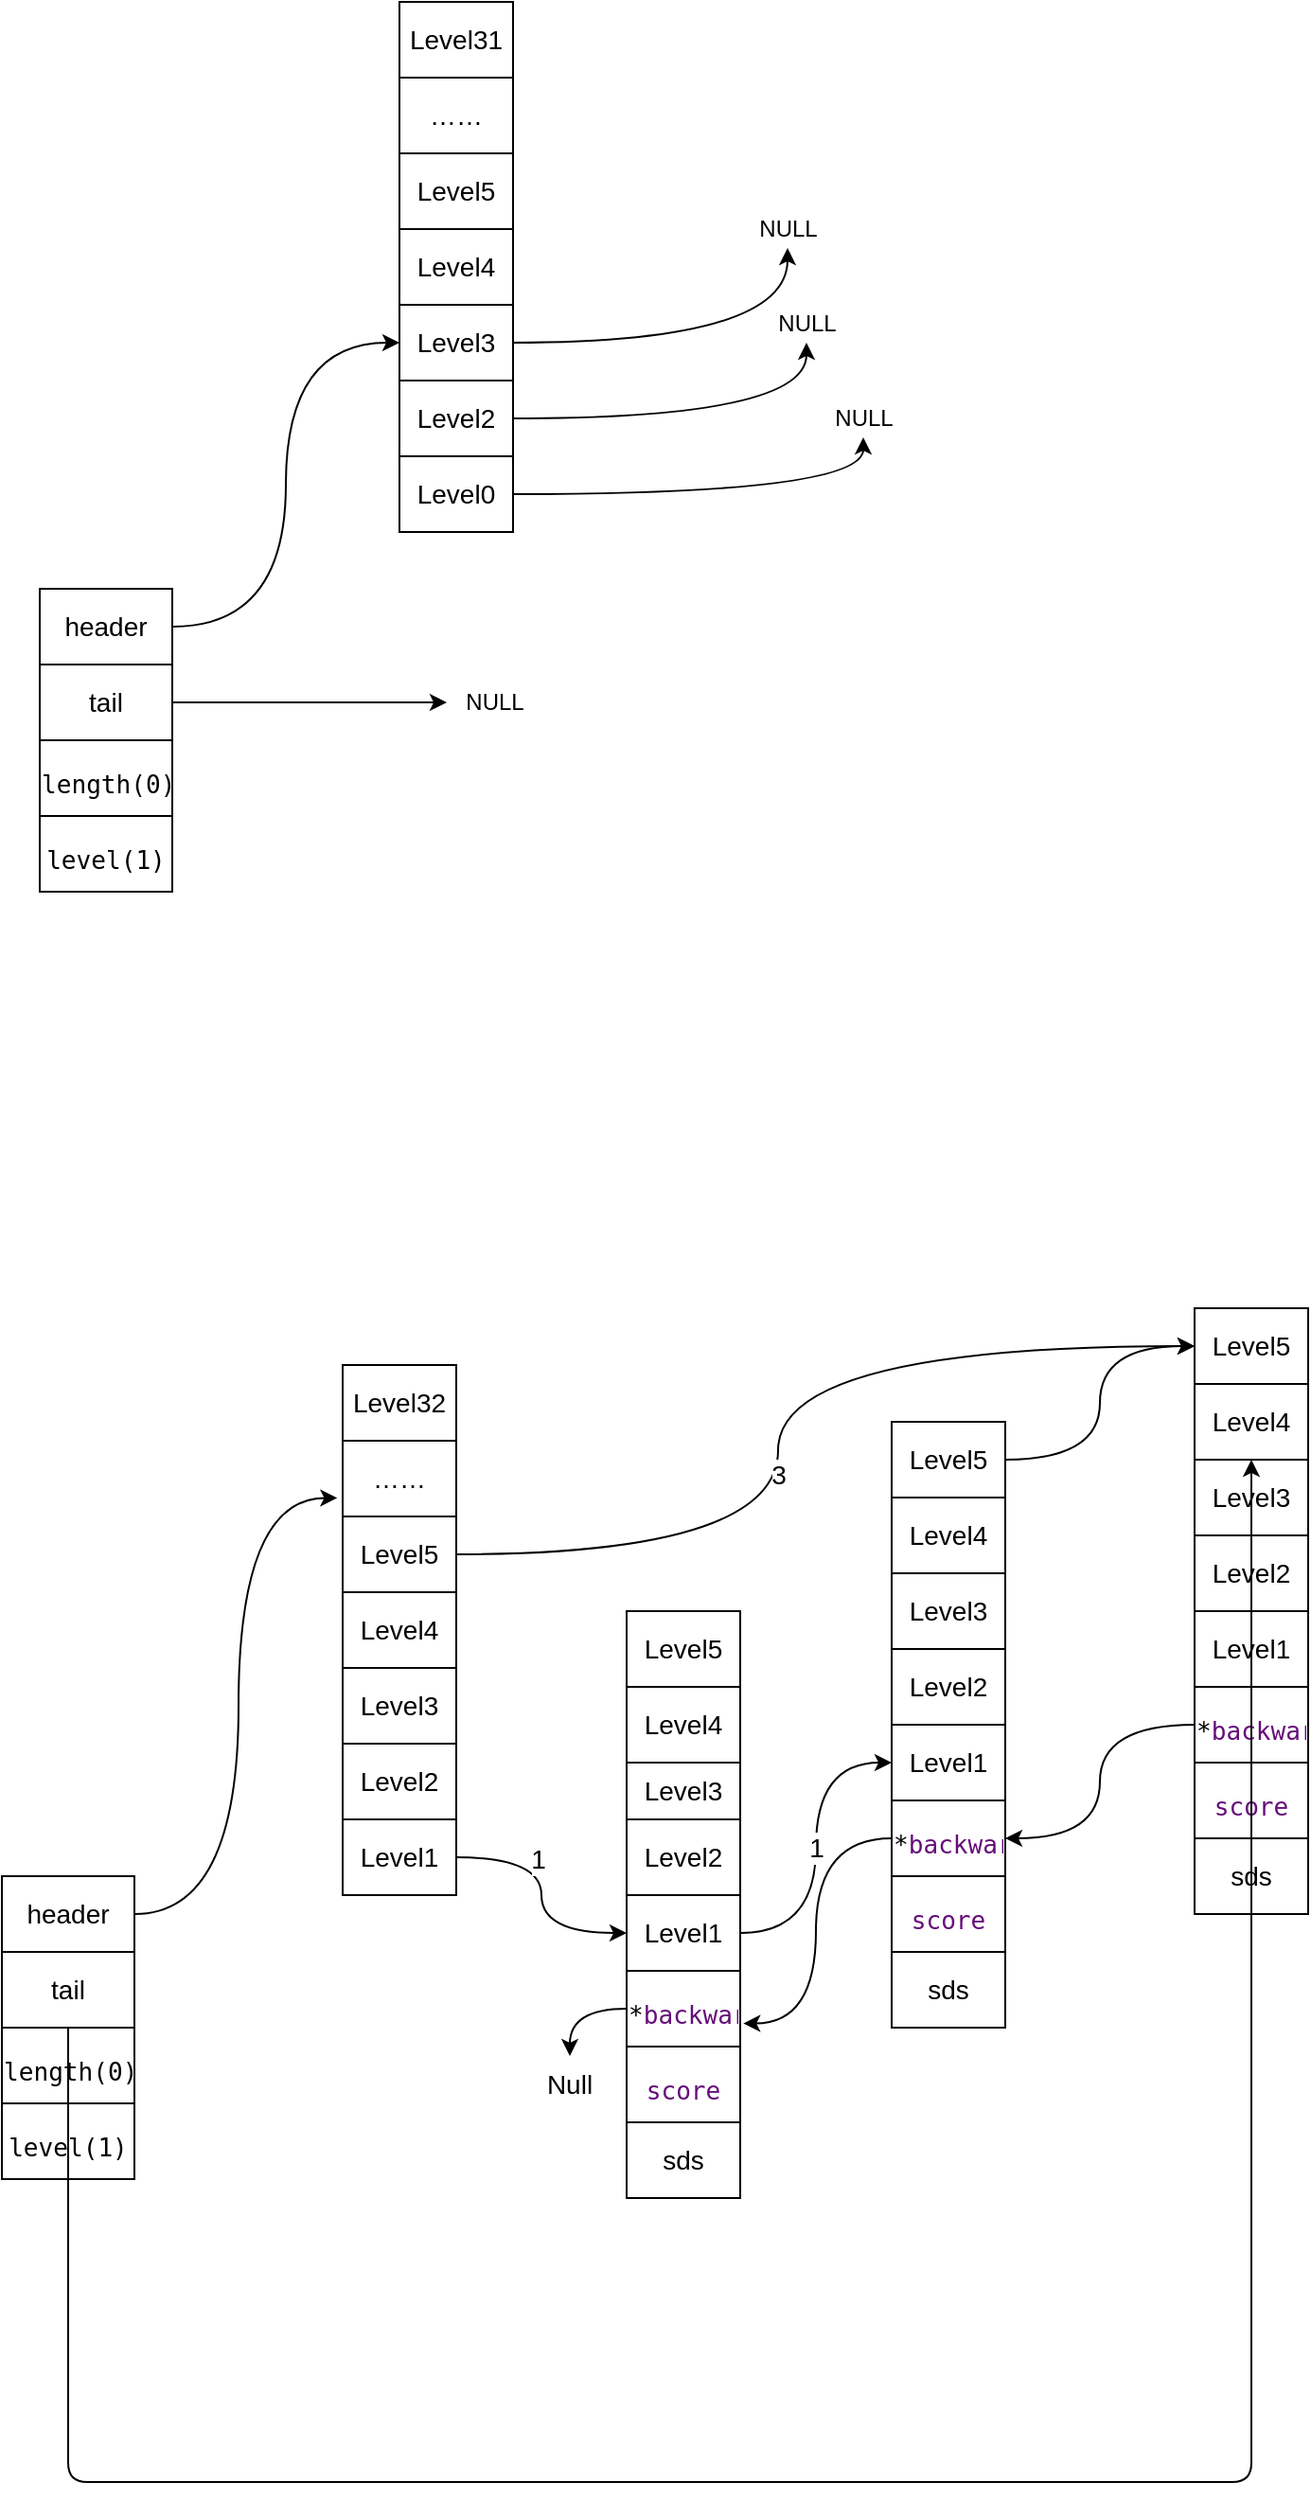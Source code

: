 <mxfile version="19.0.2" type="github">
  <diagram id="4bk-3TSJw1YxWKOTM-wk" name="第 1 页">
    <mxGraphModel dx="1038" dy="20579" grid="1" gridSize="10" guides="1" tooltips="1" connect="1" arrows="1" fold="1" page="1" pageScale="1" pageWidth="20000" pageHeight="20000" math="0" shadow="0">
      <root>
        <mxCell id="0" />
        <mxCell id="1" parent="0" />
        <mxCell id="xa0LcUNzNGY0evP8suMF-112" value="" style="shape=table;startSize=0;container=1;collapsible=0;childLayout=tableLayout;fontSize=14;fontColor=#000000;" parent="1" vertex="1">
          <mxGeometry x="60" y="150" width="70" height="160" as="geometry" />
        </mxCell>
        <mxCell id="xa0LcUNzNGY0evP8suMF-113" value="" style="shape=tableRow;horizontal=0;startSize=0;swimlaneHead=0;swimlaneBody=0;top=0;left=0;bottom=0;right=0;collapsible=0;dropTarget=0;fillColor=none;points=[[0,0.5],[1,0.5]];portConstraint=eastwest;dashed=1;fontSize=14;fontColor=#000000;" parent="xa0LcUNzNGY0evP8suMF-112" vertex="1">
          <mxGeometry width="70" height="40" as="geometry" />
        </mxCell>
        <mxCell id="xa0LcUNzNGY0evP8suMF-114" value="header" style="shape=partialRectangle;html=1;whiteSpace=wrap;connectable=0;overflow=hidden;fillColor=none;top=0;left=0;bottom=0;right=0;pointerEvents=1;dashed=1;fontSize=14;fontColor=#000000;" parent="xa0LcUNzNGY0evP8suMF-113" vertex="1">
          <mxGeometry width="70" height="40" as="geometry">
            <mxRectangle width="70" height="40" as="alternateBounds" />
          </mxGeometry>
        </mxCell>
        <mxCell id="xa0LcUNzNGY0evP8suMF-115" value="" style="shape=tableRow;horizontal=0;startSize=0;swimlaneHead=0;swimlaneBody=0;top=0;left=0;bottom=0;right=0;collapsible=0;dropTarget=0;fillColor=none;points=[[0,0.5],[1,0.5]];portConstraint=eastwest;dashed=1;fontSize=14;fontColor=#000000;" parent="xa0LcUNzNGY0evP8suMF-112" vertex="1">
          <mxGeometry y="40" width="70" height="40" as="geometry" />
        </mxCell>
        <mxCell id="xa0LcUNzNGY0evP8suMF-116" value="tail" style="shape=partialRectangle;html=1;whiteSpace=wrap;connectable=0;overflow=hidden;fillColor=none;top=0;left=0;bottom=0;right=0;pointerEvents=1;dashed=1;fontSize=14;fontColor=#000000;" parent="xa0LcUNzNGY0evP8suMF-115" vertex="1">
          <mxGeometry width="70" height="40" as="geometry">
            <mxRectangle width="70" height="40" as="alternateBounds" />
          </mxGeometry>
        </mxCell>
        <mxCell id="xa0LcUNzNGY0evP8suMF-117" value="" style="shape=tableRow;horizontal=0;startSize=0;swimlaneHead=0;swimlaneBody=0;top=0;left=0;bottom=0;right=0;collapsible=0;dropTarget=0;fillColor=none;points=[[0,0.5],[1,0.5]];portConstraint=eastwest;dashed=1;fontSize=14;fontColor=#000000;" parent="xa0LcUNzNGY0evP8suMF-112" vertex="1">
          <mxGeometry y="80" width="70" height="40" as="geometry" />
        </mxCell>
        <mxCell id="xa0LcUNzNGY0evP8suMF-118" value="&lt;pre style=&quot;background-color: rgb(255, 255, 255); font-family: &amp;quot;JetBrains Mono&amp;quot;, monospace; font-size: 9.8pt;&quot;&gt;length(0)&lt;/pre&gt;" style="shape=partialRectangle;html=1;whiteSpace=wrap;connectable=0;overflow=hidden;fillColor=none;top=0;left=0;bottom=0;right=0;pointerEvents=1;dashed=1;fontSize=14;fontColor=#000000;" parent="xa0LcUNzNGY0evP8suMF-117" vertex="1">
          <mxGeometry width="70" height="40" as="geometry">
            <mxRectangle width="70" height="40" as="alternateBounds" />
          </mxGeometry>
        </mxCell>
        <mxCell id="xa0LcUNzNGY0evP8suMF-119" value="" style="shape=tableRow;horizontal=0;startSize=0;swimlaneHead=0;swimlaneBody=0;top=0;left=0;bottom=0;right=0;collapsible=0;dropTarget=0;fillColor=none;points=[[0,0.5],[1,0.5]];portConstraint=eastwest;dashed=1;fontSize=14;fontColor=#000000;" parent="xa0LcUNzNGY0evP8suMF-112" vertex="1">
          <mxGeometry y="120" width="70" height="40" as="geometry" />
        </mxCell>
        <mxCell id="xa0LcUNzNGY0evP8suMF-120" value="&lt;pre style=&quot;background-color: rgb(255, 255, 255); font-family: &amp;quot;JetBrains Mono&amp;quot;, monospace; font-size: 9.8pt;&quot;&gt;level(1)&lt;/pre&gt;" style="shape=partialRectangle;html=1;whiteSpace=wrap;connectable=0;overflow=hidden;fillColor=none;top=0;left=0;bottom=0;right=0;pointerEvents=1;dashed=1;fontSize=14;fontColor=#000000;" parent="xa0LcUNzNGY0evP8suMF-119" vertex="1">
          <mxGeometry width="70" height="40" as="geometry">
            <mxRectangle width="70" height="40" as="alternateBounds" />
          </mxGeometry>
        </mxCell>
        <mxCell id="xa0LcUNzNGY0evP8suMF-121" value="" style="shape=table;startSize=0;container=1;collapsible=0;childLayout=tableLayout;fontSize=14;fontColor=#000000;" parent="1" vertex="1">
          <mxGeometry x="240" y="-120" width="60" height="280" as="geometry" />
        </mxCell>
        <mxCell id="xa0LcUNzNGY0evP8suMF-122" value="" style="shape=tableRow;horizontal=0;startSize=0;swimlaneHead=0;swimlaneBody=0;top=0;left=0;bottom=0;right=0;collapsible=0;dropTarget=0;fillColor=none;points=[[0,0.5],[1,0.5]];portConstraint=eastwest;fontSize=14;fontColor=#000000;" parent="xa0LcUNzNGY0evP8suMF-121" vertex="1">
          <mxGeometry width="60" height="40" as="geometry" />
        </mxCell>
        <mxCell id="xa0LcUNzNGY0evP8suMF-123" value="Level32" style="shape=partialRectangle;html=1;whiteSpace=wrap;connectable=0;overflow=hidden;fillColor=none;top=0;left=0;bottom=0;right=0;pointerEvents=1;fontSize=14;fontColor=#000000;" parent="xa0LcUNzNGY0evP8suMF-122" vertex="1">
          <mxGeometry width="60" height="40" as="geometry">
            <mxRectangle width="60" height="40" as="alternateBounds" />
          </mxGeometry>
        </mxCell>
        <mxCell id="xa0LcUNzNGY0evP8suMF-124" value="" style="shape=tableRow;horizontal=0;startSize=0;swimlaneHead=0;swimlaneBody=0;top=0;left=0;bottom=0;right=0;collapsible=0;dropTarget=0;fillColor=none;points=[[0,0.5],[1,0.5]];portConstraint=eastwest;fontSize=14;fontColor=#000000;" parent="xa0LcUNzNGY0evP8suMF-121" vertex="1">
          <mxGeometry y="40" width="60" height="40" as="geometry" />
        </mxCell>
        <mxCell id="xa0LcUNzNGY0evP8suMF-125" value="……" style="shape=partialRectangle;html=1;whiteSpace=wrap;connectable=0;overflow=hidden;fillColor=none;top=0;left=0;bottom=0;right=0;pointerEvents=1;fontSize=14;fontColor=#000000;" parent="xa0LcUNzNGY0evP8suMF-124" vertex="1">
          <mxGeometry width="60" height="40" as="geometry">
            <mxRectangle width="60" height="40" as="alternateBounds" />
          </mxGeometry>
        </mxCell>
        <mxCell id="xa0LcUNzNGY0evP8suMF-126" value="" style="shape=tableRow;horizontal=0;startSize=0;swimlaneHead=0;swimlaneBody=0;top=0;left=0;bottom=0;right=0;collapsible=0;dropTarget=0;fillColor=none;points=[[0,0.5],[1,0.5]];portConstraint=eastwest;fontSize=14;fontColor=#000000;" parent="xa0LcUNzNGY0evP8suMF-121" vertex="1">
          <mxGeometry y="80" width="60" height="40" as="geometry" />
        </mxCell>
        <mxCell id="xa0LcUNzNGY0evP8suMF-127" value="&lt;span style=&quot;&quot;&gt;Level5&lt;/span&gt;" style="shape=partialRectangle;html=1;whiteSpace=wrap;connectable=0;overflow=hidden;fillColor=none;top=0;left=0;bottom=0;right=0;pointerEvents=1;fontSize=14;fontColor=#000000;" parent="xa0LcUNzNGY0evP8suMF-126" vertex="1">
          <mxGeometry width="60" height="40" as="geometry">
            <mxRectangle width="60" height="40" as="alternateBounds" />
          </mxGeometry>
        </mxCell>
        <mxCell id="xa0LcUNzNGY0evP8suMF-128" value="" style="shape=tableRow;horizontal=0;startSize=0;swimlaneHead=0;swimlaneBody=0;top=0;left=0;bottom=0;right=0;collapsible=0;dropTarget=0;fillColor=none;points=[[0,0.5],[1,0.5]];portConstraint=eastwest;fontSize=14;fontColor=#000000;" parent="xa0LcUNzNGY0evP8suMF-121" vertex="1">
          <mxGeometry y="120" width="60" height="40" as="geometry" />
        </mxCell>
        <mxCell id="xa0LcUNzNGY0evP8suMF-129" value="Level4" style="shape=partialRectangle;html=1;whiteSpace=wrap;connectable=0;overflow=hidden;fillColor=none;top=0;left=0;bottom=0;right=0;pointerEvents=1;fontSize=14;fontColor=#000000;" parent="xa0LcUNzNGY0evP8suMF-128" vertex="1">
          <mxGeometry width="60" height="40" as="geometry">
            <mxRectangle width="60" height="40" as="alternateBounds" />
          </mxGeometry>
        </mxCell>
        <mxCell id="xa0LcUNzNGY0evP8suMF-130" value="" style="shape=tableRow;horizontal=0;startSize=0;swimlaneHead=0;swimlaneBody=0;top=0;left=0;bottom=0;right=0;collapsible=0;dropTarget=0;fillColor=none;points=[[0,0.5],[1,0.5]];portConstraint=eastwest;fontSize=14;fontColor=#000000;" parent="xa0LcUNzNGY0evP8suMF-121" vertex="1">
          <mxGeometry y="160" width="60" height="40" as="geometry" />
        </mxCell>
        <mxCell id="xa0LcUNzNGY0evP8suMF-131" value="Level3" style="shape=partialRectangle;html=1;whiteSpace=wrap;connectable=0;overflow=hidden;fillColor=none;top=0;left=0;bottom=0;right=0;pointerEvents=1;fontSize=14;fontColor=#000000;" parent="xa0LcUNzNGY0evP8suMF-130" vertex="1">
          <mxGeometry width="60" height="40" as="geometry">
            <mxRectangle width="60" height="40" as="alternateBounds" />
          </mxGeometry>
        </mxCell>
        <mxCell id="xa0LcUNzNGY0evP8suMF-132" value="" style="shape=tableRow;horizontal=0;startSize=0;swimlaneHead=0;swimlaneBody=0;top=0;left=0;bottom=0;right=0;collapsible=0;dropTarget=0;fillColor=none;points=[[0,0.5],[1,0.5]];portConstraint=eastwest;fontSize=14;fontColor=#000000;" parent="xa0LcUNzNGY0evP8suMF-121" vertex="1">
          <mxGeometry y="200" width="60" height="40" as="geometry" />
        </mxCell>
        <mxCell id="xa0LcUNzNGY0evP8suMF-133" value="Level2" style="shape=partialRectangle;html=1;whiteSpace=wrap;connectable=0;overflow=hidden;fillColor=none;top=0;left=0;bottom=0;right=0;pointerEvents=1;fontSize=14;fontColor=#000000;" parent="xa0LcUNzNGY0evP8suMF-132" vertex="1">
          <mxGeometry width="60" height="40" as="geometry">
            <mxRectangle width="60" height="40" as="alternateBounds" />
          </mxGeometry>
        </mxCell>
        <mxCell id="xa0LcUNzNGY0evP8suMF-134" value="" style="shape=tableRow;horizontal=0;startSize=0;swimlaneHead=0;swimlaneBody=0;top=0;left=0;bottom=0;right=0;collapsible=0;dropTarget=0;fillColor=none;points=[[0,0.5],[1,0.5]];portConstraint=eastwest;fontSize=14;fontColor=#000000;" parent="xa0LcUNzNGY0evP8suMF-121" vertex="1">
          <mxGeometry y="240" width="60" height="40" as="geometry" />
        </mxCell>
        <mxCell id="xa0LcUNzNGY0evP8suMF-135" value="Level1" style="shape=partialRectangle;html=1;whiteSpace=wrap;connectable=0;overflow=hidden;fillColor=none;top=0;left=0;bottom=0;right=0;pointerEvents=1;fontSize=14;fontColor=#000000;" parent="xa0LcUNzNGY0evP8suMF-134" vertex="1">
          <mxGeometry width="60" height="40" as="geometry">
            <mxRectangle width="60" height="40" as="alternateBounds" />
          </mxGeometry>
        </mxCell>
        <mxCell id="xa0LcUNzNGY0evP8suMF-196" value="" style="shape=table;startSize=0;container=1;collapsible=0;childLayout=tableLayout;fontSize=14;fontColor=#000000;" parent="1" vertex="1">
          <mxGeometry x="390" y="10" width="60" height="310" as="geometry" />
        </mxCell>
        <mxCell id="xa0LcUNzNGY0evP8suMF-201" value="" style="shape=tableRow;horizontal=0;startSize=0;swimlaneHead=0;swimlaneBody=0;top=0;left=0;bottom=0;right=0;collapsible=0;dropTarget=0;fillColor=none;points=[[0,0.5],[1,0.5]];portConstraint=eastwest;fontSize=14;fontColor=#000000;" parent="xa0LcUNzNGY0evP8suMF-196" vertex="1">
          <mxGeometry width="60" height="40" as="geometry" />
        </mxCell>
        <mxCell id="xa0LcUNzNGY0evP8suMF-202" value="&lt;span style=&quot;&quot;&gt;Level5&lt;/span&gt;" style="shape=partialRectangle;html=1;whiteSpace=wrap;connectable=0;overflow=hidden;fillColor=none;top=0;left=0;bottom=0;right=0;pointerEvents=1;fontSize=14;fontColor=#000000;" parent="xa0LcUNzNGY0evP8suMF-201" vertex="1">
          <mxGeometry width="60" height="40" as="geometry">
            <mxRectangle width="60" height="40" as="alternateBounds" />
          </mxGeometry>
        </mxCell>
        <mxCell id="xa0LcUNzNGY0evP8suMF-203" value="" style="shape=tableRow;horizontal=0;startSize=0;swimlaneHead=0;swimlaneBody=0;top=0;left=0;bottom=0;right=0;collapsible=0;dropTarget=0;fillColor=none;points=[[0,0.5],[1,0.5]];portConstraint=eastwest;fontSize=14;fontColor=#000000;" parent="xa0LcUNzNGY0evP8suMF-196" vertex="1">
          <mxGeometry y="40" width="60" height="40" as="geometry" />
        </mxCell>
        <mxCell id="xa0LcUNzNGY0evP8suMF-204" value="Level4" style="shape=partialRectangle;html=1;whiteSpace=wrap;connectable=0;overflow=hidden;fillColor=none;top=0;left=0;bottom=0;right=0;pointerEvents=1;fontSize=14;fontColor=#000000;" parent="xa0LcUNzNGY0evP8suMF-203" vertex="1">
          <mxGeometry width="60" height="40" as="geometry">
            <mxRectangle width="60" height="40" as="alternateBounds" />
          </mxGeometry>
        </mxCell>
        <mxCell id="xa0LcUNzNGY0evP8suMF-205" value="" style="shape=tableRow;horizontal=0;startSize=0;swimlaneHead=0;swimlaneBody=0;top=0;left=0;bottom=0;right=0;collapsible=0;dropTarget=0;fillColor=none;points=[[0,0.5],[1,0.5]];portConstraint=eastwest;fontSize=14;fontColor=#000000;" parent="xa0LcUNzNGY0evP8suMF-196" vertex="1">
          <mxGeometry y="80" width="60" height="30" as="geometry" />
        </mxCell>
        <mxCell id="xa0LcUNzNGY0evP8suMF-206" value="Level3" style="shape=partialRectangle;html=1;whiteSpace=wrap;connectable=0;overflow=hidden;fillColor=none;top=0;left=0;bottom=0;right=0;pointerEvents=1;fontSize=14;fontColor=#000000;" parent="xa0LcUNzNGY0evP8suMF-205" vertex="1">
          <mxGeometry width="60" height="30" as="geometry">
            <mxRectangle width="60" height="30" as="alternateBounds" />
          </mxGeometry>
        </mxCell>
        <mxCell id="xa0LcUNzNGY0evP8suMF-207" value="" style="shape=tableRow;horizontal=0;startSize=0;swimlaneHead=0;swimlaneBody=0;top=0;left=0;bottom=0;right=0;collapsible=0;dropTarget=0;fillColor=none;points=[[0,0.5],[1,0.5]];portConstraint=eastwest;fontSize=14;fontColor=#000000;" parent="xa0LcUNzNGY0evP8suMF-196" vertex="1">
          <mxGeometry y="110" width="60" height="40" as="geometry" />
        </mxCell>
        <mxCell id="xa0LcUNzNGY0evP8suMF-208" value="Level2" style="shape=partialRectangle;html=1;whiteSpace=wrap;connectable=0;overflow=hidden;fillColor=none;top=0;left=0;bottom=0;right=0;pointerEvents=1;fontSize=14;fontColor=#000000;" parent="xa0LcUNzNGY0evP8suMF-207" vertex="1">
          <mxGeometry width="60" height="40" as="geometry">
            <mxRectangle width="60" height="40" as="alternateBounds" />
          </mxGeometry>
        </mxCell>
        <mxCell id="xa0LcUNzNGY0evP8suMF-209" value="" style="shape=tableRow;horizontal=0;startSize=0;swimlaneHead=0;swimlaneBody=0;top=0;left=0;bottom=0;right=0;collapsible=0;dropTarget=0;fillColor=none;points=[[0,0.5],[1,0.5]];portConstraint=eastwest;fontSize=14;fontColor=#000000;" parent="xa0LcUNzNGY0evP8suMF-196" vertex="1">
          <mxGeometry y="150" width="60" height="40" as="geometry" />
        </mxCell>
        <mxCell id="xa0LcUNzNGY0evP8suMF-210" value="Level1" style="shape=partialRectangle;html=1;whiteSpace=wrap;connectable=0;overflow=hidden;fillColor=none;top=0;left=0;bottom=0;right=0;pointerEvents=1;fontSize=14;fontColor=#000000;" parent="xa0LcUNzNGY0evP8suMF-209" vertex="1">
          <mxGeometry width="60" height="40" as="geometry">
            <mxRectangle width="60" height="40" as="alternateBounds" />
          </mxGeometry>
        </mxCell>
        <mxCell id="xa0LcUNzNGY0evP8suMF-245" style="shape=tableRow;horizontal=0;startSize=0;swimlaneHead=0;swimlaneBody=0;top=0;left=0;bottom=0;right=0;collapsible=0;dropTarget=0;fillColor=none;points=[[0,0.5],[1,0.5]];portConstraint=eastwest;fontSize=14;fontColor=#000000;" parent="xa0LcUNzNGY0evP8suMF-196" vertex="1">
          <mxGeometry y="190" width="60" height="40" as="geometry" />
        </mxCell>
        <mxCell id="xa0LcUNzNGY0evP8suMF-246" value="&lt;pre style=&quot;background-color: rgb(255, 255, 255); font-family: &amp;quot;JetBrains Mono&amp;quot;, monospace; font-size: 9.8pt;&quot;&gt;*&lt;span style=&quot;color:#660e7a;&quot;&gt;backward&lt;/span&gt;&lt;/pre&gt;" style="shape=partialRectangle;html=1;whiteSpace=wrap;connectable=0;overflow=hidden;fillColor=none;top=0;left=0;bottom=0;right=0;pointerEvents=1;fontSize=14;fontColor=#000000;" parent="xa0LcUNzNGY0evP8suMF-245" vertex="1">
          <mxGeometry width="60" height="40" as="geometry">
            <mxRectangle width="60" height="40" as="alternateBounds" />
          </mxGeometry>
        </mxCell>
        <mxCell id="xa0LcUNzNGY0evP8suMF-243" style="shape=tableRow;horizontal=0;startSize=0;swimlaneHead=0;swimlaneBody=0;top=0;left=0;bottom=0;right=0;collapsible=0;dropTarget=0;fillColor=none;points=[[0,0.5],[1,0.5]];portConstraint=eastwest;fontSize=14;fontColor=#000000;" parent="xa0LcUNzNGY0evP8suMF-196" vertex="1">
          <mxGeometry y="230" width="60" height="40" as="geometry" />
        </mxCell>
        <mxCell id="xa0LcUNzNGY0evP8suMF-244" value="&lt;pre style=&quot;background-color: rgb(255, 255, 255); font-family: &amp;quot;JetBrains Mono&amp;quot;, monospace; font-size: 9.8pt;&quot;&gt;&lt;span style=&quot;color:#660e7a;&quot;&gt;score&lt;/span&gt;&lt;/pre&gt;" style="shape=partialRectangle;html=1;whiteSpace=wrap;connectable=0;overflow=hidden;fillColor=none;top=0;left=0;bottom=0;right=0;pointerEvents=1;fontSize=14;fontColor=#000000;" parent="xa0LcUNzNGY0evP8suMF-243" vertex="1">
          <mxGeometry width="60" height="40" as="geometry">
            <mxRectangle width="60" height="40" as="alternateBounds" />
          </mxGeometry>
        </mxCell>
        <mxCell id="xa0LcUNzNGY0evP8suMF-264" style="shape=tableRow;horizontal=0;startSize=0;swimlaneHead=0;swimlaneBody=0;top=0;left=0;bottom=0;right=0;collapsible=0;dropTarget=0;fillColor=none;points=[[0,0.5],[1,0.5]];portConstraint=eastwest;fontSize=14;fontColor=#000000;" parent="xa0LcUNzNGY0evP8suMF-196" vertex="1">
          <mxGeometry y="270" width="60" height="40" as="geometry" />
        </mxCell>
        <mxCell id="xa0LcUNzNGY0evP8suMF-265" value="sds" style="shape=partialRectangle;html=1;whiteSpace=wrap;connectable=0;overflow=hidden;fillColor=none;top=0;left=0;bottom=0;right=0;pointerEvents=1;fontSize=14;fontColor=#000000;" parent="xa0LcUNzNGY0evP8suMF-264" vertex="1">
          <mxGeometry width="60" height="40" as="geometry">
            <mxRectangle width="60" height="40" as="alternateBounds" />
          </mxGeometry>
        </mxCell>
        <mxCell id="xa0LcUNzNGY0evP8suMF-211" value="" style="shape=table;startSize=0;container=1;collapsible=0;childLayout=tableLayout;fontSize=14;fontColor=#000000;" parent="1" vertex="1">
          <mxGeometry x="530" y="-90" width="60" height="320" as="geometry" />
        </mxCell>
        <mxCell id="xa0LcUNzNGY0evP8suMF-216" value="" style="shape=tableRow;horizontal=0;startSize=0;swimlaneHead=0;swimlaneBody=0;top=0;left=0;bottom=0;right=0;collapsible=0;dropTarget=0;fillColor=none;points=[[0,0.5],[1,0.5]];portConstraint=eastwest;fontSize=14;fontColor=#000000;" parent="xa0LcUNzNGY0evP8suMF-211" vertex="1">
          <mxGeometry width="60" height="40" as="geometry" />
        </mxCell>
        <mxCell id="xa0LcUNzNGY0evP8suMF-217" value="&lt;span style=&quot;&quot;&gt;Level5&lt;/span&gt;" style="shape=partialRectangle;html=1;whiteSpace=wrap;connectable=0;overflow=hidden;fillColor=none;top=0;left=0;bottom=0;right=0;pointerEvents=1;fontSize=14;fontColor=#000000;" parent="xa0LcUNzNGY0evP8suMF-216" vertex="1">
          <mxGeometry width="60" height="40" as="geometry">
            <mxRectangle width="60" height="40" as="alternateBounds" />
          </mxGeometry>
        </mxCell>
        <mxCell id="xa0LcUNzNGY0evP8suMF-218" value="" style="shape=tableRow;horizontal=0;startSize=0;swimlaneHead=0;swimlaneBody=0;top=0;left=0;bottom=0;right=0;collapsible=0;dropTarget=0;fillColor=none;points=[[0,0.5],[1,0.5]];portConstraint=eastwest;fontSize=14;fontColor=#000000;" parent="xa0LcUNzNGY0evP8suMF-211" vertex="1">
          <mxGeometry y="40" width="60" height="40" as="geometry" />
        </mxCell>
        <mxCell id="xa0LcUNzNGY0evP8suMF-219" value="Level4" style="shape=partialRectangle;html=1;whiteSpace=wrap;connectable=0;overflow=hidden;fillColor=none;top=0;left=0;bottom=0;right=0;pointerEvents=1;fontSize=14;fontColor=#000000;" parent="xa0LcUNzNGY0evP8suMF-218" vertex="1">
          <mxGeometry width="60" height="40" as="geometry">
            <mxRectangle width="60" height="40" as="alternateBounds" />
          </mxGeometry>
        </mxCell>
        <mxCell id="xa0LcUNzNGY0evP8suMF-220" value="" style="shape=tableRow;horizontal=0;startSize=0;swimlaneHead=0;swimlaneBody=0;top=0;left=0;bottom=0;right=0;collapsible=0;dropTarget=0;fillColor=none;points=[[0,0.5],[1,0.5]];portConstraint=eastwest;fontSize=14;fontColor=#000000;" parent="xa0LcUNzNGY0evP8suMF-211" vertex="1">
          <mxGeometry y="80" width="60" height="40" as="geometry" />
        </mxCell>
        <mxCell id="xa0LcUNzNGY0evP8suMF-221" value="Level3" style="shape=partialRectangle;html=1;whiteSpace=wrap;connectable=0;overflow=hidden;fillColor=none;top=0;left=0;bottom=0;right=0;pointerEvents=1;fontSize=14;fontColor=#000000;" parent="xa0LcUNzNGY0evP8suMF-220" vertex="1">
          <mxGeometry width="60" height="40" as="geometry">
            <mxRectangle width="60" height="40" as="alternateBounds" />
          </mxGeometry>
        </mxCell>
        <mxCell id="xa0LcUNzNGY0evP8suMF-222" value="" style="shape=tableRow;horizontal=0;startSize=0;swimlaneHead=0;swimlaneBody=0;top=0;left=0;bottom=0;right=0;collapsible=0;dropTarget=0;fillColor=none;points=[[0,0.5],[1,0.5]];portConstraint=eastwest;fontSize=14;fontColor=#000000;" parent="xa0LcUNzNGY0evP8suMF-211" vertex="1">
          <mxGeometry y="120" width="60" height="40" as="geometry" />
        </mxCell>
        <mxCell id="xa0LcUNzNGY0evP8suMF-223" value="Level2" style="shape=partialRectangle;html=1;whiteSpace=wrap;connectable=0;overflow=hidden;fillColor=none;top=0;left=0;bottom=0;right=0;pointerEvents=1;fontSize=14;fontColor=#000000;" parent="xa0LcUNzNGY0evP8suMF-222" vertex="1">
          <mxGeometry width="60" height="40" as="geometry">
            <mxRectangle width="60" height="40" as="alternateBounds" />
          </mxGeometry>
        </mxCell>
        <mxCell id="xa0LcUNzNGY0evP8suMF-224" value="" style="shape=tableRow;horizontal=0;startSize=0;swimlaneHead=0;swimlaneBody=0;top=0;left=0;bottom=0;right=0;collapsible=0;dropTarget=0;fillColor=none;points=[[0,0.5],[1,0.5]];portConstraint=eastwest;fontSize=14;fontColor=#000000;" parent="xa0LcUNzNGY0evP8suMF-211" vertex="1">
          <mxGeometry y="160" width="60" height="40" as="geometry" />
        </mxCell>
        <mxCell id="xa0LcUNzNGY0evP8suMF-225" value="Level1" style="shape=partialRectangle;html=1;whiteSpace=wrap;connectable=0;overflow=hidden;fillColor=none;top=0;left=0;bottom=0;right=0;pointerEvents=1;fontSize=14;fontColor=#000000;" parent="xa0LcUNzNGY0evP8suMF-224" vertex="1">
          <mxGeometry width="60" height="40" as="geometry">
            <mxRectangle width="60" height="40" as="alternateBounds" />
          </mxGeometry>
        </mxCell>
        <mxCell id="xa0LcUNzNGY0evP8suMF-259" style="shape=tableRow;horizontal=0;startSize=0;swimlaneHead=0;swimlaneBody=0;top=0;left=0;bottom=0;right=0;collapsible=0;dropTarget=0;fillColor=none;points=[[0,0.5],[1,0.5]];portConstraint=eastwest;fontSize=14;fontColor=#000000;" parent="xa0LcUNzNGY0evP8suMF-211" vertex="1">
          <mxGeometry y="200" width="60" height="40" as="geometry" />
        </mxCell>
        <mxCell id="xa0LcUNzNGY0evP8suMF-260" value="&lt;pre style=&quot;background-color: rgb(255, 255, 255); font-family: &amp;quot;JetBrains Mono&amp;quot;, monospace; font-size: 9.8pt;&quot;&gt;*&lt;span style=&quot;color: rgb(102, 14, 122);&quot;&gt;backward&lt;/span&gt;&lt;/pre&gt;" style="shape=partialRectangle;html=1;whiteSpace=wrap;connectable=0;overflow=hidden;fillColor=none;top=0;left=0;bottom=0;right=0;pointerEvents=1;fontSize=14;fontColor=#000000;" parent="xa0LcUNzNGY0evP8suMF-259" vertex="1">
          <mxGeometry width="60" height="40" as="geometry">
            <mxRectangle width="60" height="40" as="alternateBounds" />
          </mxGeometry>
        </mxCell>
        <mxCell id="xa0LcUNzNGY0evP8suMF-261" style="shape=tableRow;horizontal=0;startSize=0;swimlaneHead=0;swimlaneBody=0;top=0;left=0;bottom=0;right=0;collapsible=0;dropTarget=0;fillColor=none;points=[[0,0.5],[1,0.5]];portConstraint=eastwest;fontSize=14;fontColor=#000000;" parent="xa0LcUNzNGY0evP8suMF-211" vertex="1">
          <mxGeometry y="240" width="60" height="40" as="geometry" />
        </mxCell>
        <mxCell id="xa0LcUNzNGY0evP8suMF-262" value="&lt;pre style=&quot;background-color: rgb(255, 255, 255); font-family: &amp;quot;JetBrains Mono&amp;quot;, monospace; font-size: 9.8pt;&quot;&gt;&lt;span style=&quot;color:#660e7a;&quot;&gt;score&lt;/span&gt;&lt;/pre&gt;" style="shape=partialRectangle;html=1;whiteSpace=wrap;connectable=0;overflow=hidden;fillColor=none;top=0;left=0;bottom=0;right=0;pointerEvents=1;fontSize=14;fontColor=#000000;" parent="xa0LcUNzNGY0evP8suMF-261" vertex="1">
          <mxGeometry width="60" height="40" as="geometry">
            <mxRectangle width="60" height="40" as="alternateBounds" />
          </mxGeometry>
        </mxCell>
        <mxCell id="xa0LcUNzNGY0evP8suMF-266" style="shape=tableRow;horizontal=0;startSize=0;swimlaneHead=0;swimlaneBody=0;top=0;left=0;bottom=0;right=0;collapsible=0;dropTarget=0;fillColor=none;points=[[0,0.5],[1,0.5]];portConstraint=eastwest;fontSize=14;fontColor=#000000;" parent="xa0LcUNzNGY0evP8suMF-211" vertex="1">
          <mxGeometry y="280" width="60" height="40" as="geometry" />
        </mxCell>
        <mxCell id="xa0LcUNzNGY0evP8suMF-267" value="&lt;span style=&quot;&quot;&gt;sds&lt;/span&gt;" style="shape=partialRectangle;html=1;whiteSpace=wrap;connectable=0;overflow=hidden;fillColor=none;top=0;left=0;bottom=0;right=0;pointerEvents=1;fontSize=14;fontColor=#000000;" parent="xa0LcUNzNGY0evP8suMF-266" vertex="1">
          <mxGeometry width="60" height="40" as="geometry">
            <mxRectangle width="60" height="40" as="alternateBounds" />
          </mxGeometry>
        </mxCell>
        <mxCell id="xa0LcUNzNGY0evP8suMF-247" style="edgeStyle=orthogonalEdgeStyle;rounded=0;orthogonalLoop=1;jettySize=auto;html=1;fontSize=14;fontColor=#000000;curved=1;" parent="1" source="xa0LcUNzNGY0evP8suMF-245" target="xa0LcUNzNGY0evP8suMF-248" edge="1">
          <mxGeometry relative="1" as="geometry">
            <mxPoint x="360" y="260" as="targetPoint" />
          </mxGeometry>
        </mxCell>
        <mxCell id="xa0LcUNzNGY0evP8suMF-248" value="Null" style="text;html=1;strokeColor=none;fillColor=none;align=center;verticalAlign=middle;whiteSpace=wrap;rounded=0;fontSize=14;fontColor=#000000;" parent="1" vertex="1">
          <mxGeometry x="330" y="245" width="60" height="30" as="geometry" />
        </mxCell>
        <mxCell id="xa0LcUNzNGY0evP8suMF-249" style="edgeStyle=orthogonalEdgeStyle;curved=1;rounded=0;orthogonalLoop=1;jettySize=auto;html=1;entryX=0;entryY=0.5;entryDx=0;entryDy=0;fontSize=14;fontColor=#000000;" parent="1" source="xa0LcUNzNGY0evP8suMF-134" target="xa0LcUNzNGY0evP8suMF-209" edge="1">
          <mxGeometry relative="1" as="geometry" />
        </mxCell>
        <mxCell id="xa0LcUNzNGY0evP8suMF-320" value="1" style="edgeLabel;html=1;align=center;verticalAlign=middle;resizable=0;points=[];fontSize=14;fontColor=#000000;" parent="xa0LcUNzNGY0evP8suMF-249" vertex="1" connectable="0">
          <mxGeometry x="-0.303" y="-2" relative="1" as="geometry">
            <mxPoint as="offset" />
          </mxGeometry>
        </mxCell>
        <mxCell id="xa0LcUNzNGY0evP8suMF-254" value="1" style="edgeStyle=orthogonalEdgeStyle;curved=1;rounded=0;orthogonalLoop=1;jettySize=auto;html=1;fontSize=14;fontColor=#000000;" parent="1" source="xa0LcUNzNGY0evP8suMF-209" target="xa0LcUNzNGY0evP8suMF-224" edge="1">
          <mxGeometry relative="1" as="geometry" />
        </mxCell>
        <mxCell id="xa0LcUNzNGY0evP8suMF-289" value="" style="shape=table;startSize=0;container=1;collapsible=0;childLayout=tableLayout;fontSize=14;fontColor=#000000;" parent="1" vertex="1">
          <mxGeometry x="690" y="-150" width="60" height="320" as="geometry" />
        </mxCell>
        <mxCell id="xa0LcUNzNGY0evP8suMF-294" value="" style="shape=tableRow;horizontal=0;startSize=0;swimlaneHead=0;swimlaneBody=0;top=0;left=0;bottom=0;right=0;collapsible=0;dropTarget=0;fillColor=none;points=[[0,0.5],[1,0.5]];portConstraint=eastwest;fontSize=14;fontColor=#000000;" parent="xa0LcUNzNGY0evP8suMF-289" vertex="1">
          <mxGeometry width="60" height="40" as="geometry" />
        </mxCell>
        <mxCell id="xa0LcUNzNGY0evP8suMF-295" value="&lt;span style=&quot;&quot;&gt;Level5&lt;/span&gt;" style="shape=partialRectangle;html=1;whiteSpace=wrap;connectable=0;overflow=hidden;fillColor=none;top=0;left=0;bottom=0;right=0;pointerEvents=1;fontSize=14;fontColor=#000000;" parent="xa0LcUNzNGY0evP8suMF-294" vertex="1">
          <mxGeometry width="60" height="40" as="geometry">
            <mxRectangle width="60" height="40" as="alternateBounds" />
          </mxGeometry>
        </mxCell>
        <mxCell id="xa0LcUNzNGY0evP8suMF-296" value="" style="shape=tableRow;horizontal=0;startSize=0;swimlaneHead=0;swimlaneBody=0;top=0;left=0;bottom=0;right=0;collapsible=0;dropTarget=0;fillColor=none;points=[[0,0.5],[1,0.5]];portConstraint=eastwest;fontSize=14;fontColor=#000000;" parent="xa0LcUNzNGY0evP8suMF-289" vertex="1">
          <mxGeometry y="40" width="60" height="40" as="geometry" />
        </mxCell>
        <mxCell id="xa0LcUNzNGY0evP8suMF-297" value="Level4" style="shape=partialRectangle;html=1;whiteSpace=wrap;connectable=0;overflow=hidden;fillColor=none;top=0;left=0;bottom=0;right=0;pointerEvents=1;fontSize=14;fontColor=#000000;" parent="xa0LcUNzNGY0evP8suMF-296" vertex="1">
          <mxGeometry width="60" height="40" as="geometry">
            <mxRectangle width="60" height="40" as="alternateBounds" />
          </mxGeometry>
        </mxCell>
        <mxCell id="xa0LcUNzNGY0evP8suMF-298" value="" style="shape=tableRow;horizontal=0;startSize=0;swimlaneHead=0;swimlaneBody=0;top=0;left=0;bottom=0;right=0;collapsible=0;dropTarget=0;fillColor=none;points=[[0,0.5],[1,0.5]];portConstraint=eastwest;fontSize=14;fontColor=#000000;" parent="xa0LcUNzNGY0evP8suMF-289" vertex="1">
          <mxGeometry y="80" width="60" height="40" as="geometry" />
        </mxCell>
        <mxCell id="xa0LcUNzNGY0evP8suMF-299" value="Level3" style="shape=partialRectangle;html=1;whiteSpace=wrap;connectable=0;overflow=hidden;fillColor=none;top=0;left=0;bottom=0;right=0;pointerEvents=1;fontSize=14;fontColor=#000000;" parent="xa0LcUNzNGY0evP8suMF-298" vertex="1">
          <mxGeometry width="60" height="40" as="geometry">
            <mxRectangle width="60" height="40" as="alternateBounds" />
          </mxGeometry>
        </mxCell>
        <mxCell id="xa0LcUNzNGY0evP8suMF-300" value="" style="shape=tableRow;horizontal=0;startSize=0;swimlaneHead=0;swimlaneBody=0;top=0;left=0;bottom=0;right=0;collapsible=0;dropTarget=0;fillColor=none;points=[[0,0.5],[1,0.5]];portConstraint=eastwest;fontSize=14;fontColor=#000000;" parent="xa0LcUNzNGY0evP8suMF-289" vertex="1">
          <mxGeometry y="120" width="60" height="40" as="geometry" />
        </mxCell>
        <mxCell id="xa0LcUNzNGY0evP8suMF-301" value="Level2" style="shape=partialRectangle;html=1;whiteSpace=wrap;connectable=0;overflow=hidden;fillColor=none;top=0;left=0;bottom=0;right=0;pointerEvents=1;fontSize=14;fontColor=#000000;" parent="xa0LcUNzNGY0evP8suMF-300" vertex="1">
          <mxGeometry width="60" height="40" as="geometry">
            <mxRectangle width="60" height="40" as="alternateBounds" />
          </mxGeometry>
        </mxCell>
        <mxCell id="xa0LcUNzNGY0evP8suMF-302" value="" style="shape=tableRow;horizontal=0;startSize=0;swimlaneHead=0;swimlaneBody=0;top=0;left=0;bottom=0;right=0;collapsible=0;dropTarget=0;fillColor=none;points=[[0,0.5],[1,0.5]];portConstraint=eastwest;fontSize=14;fontColor=#000000;" parent="xa0LcUNzNGY0evP8suMF-289" vertex="1">
          <mxGeometry y="160" width="60" height="40" as="geometry" />
        </mxCell>
        <mxCell id="xa0LcUNzNGY0evP8suMF-303" value="Level1" style="shape=partialRectangle;html=1;whiteSpace=wrap;connectable=0;overflow=hidden;fillColor=none;top=0;left=0;bottom=0;right=0;pointerEvents=1;fontSize=14;fontColor=#000000;" parent="xa0LcUNzNGY0evP8suMF-302" vertex="1">
          <mxGeometry width="60" height="40" as="geometry">
            <mxRectangle width="60" height="40" as="alternateBounds" />
          </mxGeometry>
        </mxCell>
        <mxCell id="xa0LcUNzNGY0evP8suMF-304" style="shape=tableRow;horizontal=0;startSize=0;swimlaneHead=0;swimlaneBody=0;top=0;left=0;bottom=0;right=0;collapsible=0;dropTarget=0;fillColor=none;points=[[0,0.5],[1,0.5]];portConstraint=eastwest;fontSize=14;fontColor=#000000;" parent="xa0LcUNzNGY0evP8suMF-289" vertex="1">
          <mxGeometry y="200" width="60" height="40" as="geometry" />
        </mxCell>
        <mxCell id="xa0LcUNzNGY0evP8suMF-305" value="&lt;pre style=&quot;background-color: rgb(255, 255, 255); font-family: &amp;quot;JetBrains Mono&amp;quot;, monospace; font-size: 9.8pt;&quot;&gt;*&lt;span style=&quot;color: rgb(102, 14, 122);&quot;&gt;backward&lt;/span&gt;&lt;/pre&gt;" style="shape=partialRectangle;html=1;whiteSpace=wrap;connectable=0;overflow=hidden;fillColor=none;top=0;left=0;bottom=0;right=0;pointerEvents=1;fontSize=14;fontColor=#000000;" parent="xa0LcUNzNGY0evP8suMF-304" vertex="1">
          <mxGeometry width="60" height="40" as="geometry">
            <mxRectangle width="60" height="40" as="alternateBounds" />
          </mxGeometry>
        </mxCell>
        <mxCell id="xa0LcUNzNGY0evP8suMF-306" style="shape=tableRow;horizontal=0;startSize=0;swimlaneHead=0;swimlaneBody=0;top=0;left=0;bottom=0;right=0;collapsible=0;dropTarget=0;fillColor=none;points=[[0,0.5],[1,0.5]];portConstraint=eastwest;fontSize=14;fontColor=#000000;" parent="xa0LcUNzNGY0evP8suMF-289" vertex="1">
          <mxGeometry y="240" width="60" height="40" as="geometry" />
        </mxCell>
        <mxCell id="xa0LcUNzNGY0evP8suMF-307" value="&lt;pre style=&quot;background-color: rgb(255, 255, 255); font-family: &amp;quot;JetBrains Mono&amp;quot;, monospace; font-size: 9.8pt;&quot;&gt;&lt;span style=&quot;color:#660e7a;&quot;&gt;score&lt;/span&gt;&lt;/pre&gt;" style="shape=partialRectangle;html=1;whiteSpace=wrap;connectable=0;overflow=hidden;fillColor=none;top=0;left=0;bottom=0;right=0;pointerEvents=1;fontSize=14;fontColor=#000000;" parent="xa0LcUNzNGY0evP8suMF-306" vertex="1">
          <mxGeometry width="60" height="40" as="geometry">
            <mxRectangle width="60" height="40" as="alternateBounds" />
          </mxGeometry>
        </mxCell>
        <mxCell id="xa0LcUNzNGY0evP8suMF-308" style="shape=tableRow;horizontal=0;startSize=0;swimlaneHead=0;swimlaneBody=0;top=0;left=0;bottom=0;right=0;collapsible=0;dropTarget=0;fillColor=none;points=[[0,0.5],[1,0.5]];portConstraint=eastwest;fontSize=14;fontColor=#000000;" parent="xa0LcUNzNGY0evP8suMF-289" vertex="1">
          <mxGeometry y="280" width="60" height="40" as="geometry" />
        </mxCell>
        <mxCell id="xa0LcUNzNGY0evP8suMF-309" value="&lt;span style=&quot;&quot;&gt;sds&lt;/span&gt;" style="shape=partialRectangle;html=1;whiteSpace=wrap;connectable=0;overflow=hidden;fillColor=none;top=0;left=0;bottom=0;right=0;pointerEvents=1;fontSize=14;fontColor=#000000;" parent="xa0LcUNzNGY0evP8suMF-308" vertex="1">
          <mxGeometry width="60" height="40" as="geometry">
            <mxRectangle width="60" height="40" as="alternateBounds" />
          </mxGeometry>
        </mxCell>
        <mxCell id="xa0LcUNzNGY0evP8suMF-314" style="edgeStyle=orthogonalEdgeStyle;curved=1;rounded=0;orthogonalLoop=1;jettySize=auto;html=1;fontSize=14;fontColor=#000000;" parent="1" source="xa0LcUNzNGY0evP8suMF-216" target="xa0LcUNzNGY0evP8suMF-294" edge="1">
          <mxGeometry relative="1" as="geometry">
            <mxPoint x="760" y="80" as="sourcePoint" />
          </mxGeometry>
        </mxCell>
        <mxCell id="xa0LcUNzNGY0evP8suMF-315" style="edgeStyle=orthogonalEdgeStyle;curved=1;rounded=0;orthogonalLoop=1;jettySize=auto;html=1;fontSize=14;fontColor=#000000;" parent="1" source="xa0LcUNzNGY0evP8suMF-304" target="xa0LcUNzNGY0evP8suMF-259" edge="1">
          <mxGeometry relative="1" as="geometry">
            <mxPoint x="760" y="280" as="targetPoint" />
          </mxGeometry>
        </mxCell>
        <mxCell id="xa0LcUNzNGY0evP8suMF-316" style="edgeStyle=orthogonalEdgeStyle;curved=1;rounded=0;orthogonalLoop=1;jettySize=auto;html=1;entryX=-0.047;entryY=0.755;entryDx=0;entryDy=0;entryPerimeter=0;fontSize=14;fontColor=#000000;" parent="1" source="xa0LcUNzNGY0evP8suMF-113" target="xa0LcUNzNGY0evP8suMF-124" edge="1">
          <mxGeometry relative="1" as="geometry" />
        </mxCell>
        <mxCell id="xa0LcUNzNGY0evP8suMF-319" style="edgeStyle=elbowEdgeStyle;rounded=1;orthogonalLoop=1;jettySize=auto;html=1;fontSize=14;fontColor=#000000;elbow=vertical;" parent="1" source="xa0LcUNzNGY0evP8suMF-115" edge="1">
          <mxGeometry relative="1" as="geometry">
            <mxPoint x="720" y="-70" as="targetPoint" />
            <Array as="points">
              <mxPoint x="420" y="470" />
            </Array>
          </mxGeometry>
        </mxCell>
        <mxCell id="xa0LcUNzNGY0evP8suMF-324" style="edgeStyle=orthogonalEdgeStyle;curved=1;rounded=1;orthogonalLoop=1;jettySize=auto;html=1;fontSize=14;fontColor=#000000;elbow=vertical;" parent="1" source="xa0LcUNzNGY0evP8suMF-126" target="xa0LcUNzNGY0evP8suMF-294" edge="1">
          <mxGeometry relative="1" as="geometry">
            <Array as="points">
              <mxPoint x="470" y="-20" />
              <mxPoint x="470" y="-130" />
            </Array>
          </mxGeometry>
        </mxCell>
        <mxCell id="xa0LcUNzNGY0evP8suMF-325" value="3" style="edgeLabel;html=1;align=center;verticalAlign=middle;resizable=0;points=[];fontSize=14;fontColor=#000000;" parent="xa0LcUNzNGY0evP8suMF-324" vertex="1" connectable="0">
          <mxGeometry x="-0.151" relative="1" as="geometry">
            <mxPoint as="offset" />
          </mxGeometry>
        </mxCell>
        <mxCell id="EL2J_Hd5SxAgwZL84TaM-1" style="edgeStyle=orthogonalEdgeStyle;rounded=0;orthogonalLoop=1;jettySize=auto;html=1;entryX=1.027;entryY=0.695;entryDx=0;entryDy=0;entryPerimeter=0;curved=1;" edge="1" parent="1" source="xa0LcUNzNGY0evP8suMF-259" target="xa0LcUNzNGY0evP8suMF-245">
          <mxGeometry relative="1" as="geometry" />
        </mxCell>
        <mxCell id="EL2J_Hd5SxAgwZL84TaM-4" value="" style="shape=table;startSize=0;container=1;collapsible=0;childLayout=tableLayout;fontSize=14;fontColor=#000000;" vertex="1" parent="1">
          <mxGeometry x="80" y="-530" width="70" height="160" as="geometry" />
        </mxCell>
        <mxCell id="EL2J_Hd5SxAgwZL84TaM-5" value="" style="shape=tableRow;horizontal=0;startSize=0;swimlaneHead=0;swimlaneBody=0;top=0;left=0;bottom=0;right=0;collapsible=0;dropTarget=0;fillColor=none;points=[[0,0.5],[1,0.5]];portConstraint=eastwest;dashed=1;fontSize=14;fontColor=#000000;" vertex="1" parent="EL2J_Hd5SxAgwZL84TaM-4">
          <mxGeometry width="70" height="40" as="geometry" />
        </mxCell>
        <mxCell id="EL2J_Hd5SxAgwZL84TaM-6" value="header" style="shape=partialRectangle;html=1;whiteSpace=wrap;connectable=0;overflow=hidden;fillColor=none;top=0;left=0;bottom=0;right=0;pointerEvents=1;dashed=1;fontSize=14;fontColor=#000000;" vertex="1" parent="EL2J_Hd5SxAgwZL84TaM-5">
          <mxGeometry width="70" height="40" as="geometry">
            <mxRectangle width="70" height="40" as="alternateBounds" />
          </mxGeometry>
        </mxCell>
        <mxCell id="EL2J_Hd5SxAgwZL84TaM-7" value="" style="shape=tableRow;horizontal=0;startSize=0;swimlaneHead=0;swimlaneBody=0;top=0;left=0;bottom=0;right=0;collapsible=0;dropTarget=0;fillColor=none;points=[[0,0.5],[1,0.5]];portConstraint=eastwest;dashed=1;fontSize=14;fontColor=#000000;" vertex="1" parent="EL2J_Hd5SxAgwZL84TaM-4">
          <mxGeometry y="40" width="70" height="40" as="geometry" />
        </mxCell>
        <mxCell id="EL2J_Hd5SxAgwZL84TaM-8" value="tail" style="shape=partialRectangle;html=1;whiteSpace=wrap;connectable=0;overflow=hidden;fillColor=none;top=0;left=0;bottom=0;right=0;pointerEvents=1;dashed=1;fontSize=14;fontColor=#000000;" vertex="1" parent="EL2J_Hd5SxAgwZL84TaM-7">
          <mxGeometry width="70" height="40" as="geometry">
            <mxRectangle width="70" height="40" as="alternateBounds" />
          </mxGeometry>
        </mxCell>
        <mxCell id="EL2J_Hd5SxAgwZL84TaM-9" value="" style="shape=tableRow;horizontal=0;startSize=0;swimlaneHead=0;swimlaneBody=0;top=0;left=0;bottom=0;right=0;collapsible=0;dropTarget=0;fillColor=none;points=[[0,0.5],[1,0.5]];portConstraint=eastwest;dashed=1;fontSize=14;fontColor=#000000;" vertex="1" parent="EL2J_Hd5SxAgwZL84TaM-4">
          <mxGeometry y="80" width="70" height="40" as="geometry" />
        </mxCell>
        <mxCell id="EL2J_Hd5SxAgwZL84TaM-10" value="&lt;pre style=&quot;background-color: rgb(255, 255, 255); font-family: &amp;quot;JetBrains Mono&amp;quot;, monospace; font-size: 9.8pt;&quot;&gt;length(0)&lt;/pre&gt;" style="shape=partialRectangle;html=1;whiteSpace=wrap;connectable=0;overflow=hidden;fillColor=none;top=0;left=0;bottom=0;right=0;pointerEvents=1;dashed=1;fontSize=14;fontColor=#000000;" vertex="1" parent="EL2J_Hd5SxAgwZL84TaM-9">
          <mxGeometry width="70" height="40" as="geometry">
            <mxRectangle width="70" height="40" as="alternateBounds" />
          </mxGeometry>
        </mxCell>
        <mxCell id="EL2J_Hd5SxAgwZL84TaM-11" value="" style="shape=tableRow;horizontal=0;startSize=0;swimlaneHead=0;swimlaneBody=0;top=0;left=0;bottom=0;right=0;collapsible=0;dropTarget=0;fillColor=none;points=[[0,0.5],[1,0.5]];portConstraint=eastwest;dashed=1;fontSize=14;fontColor=#000000;" vertex="1" parent="EL2J_Hd5SxAgwZL84TaM-4">
          <mxGeometry y="120" width="70" height="40" as="geometry" />
        </mxCell>
        <mxCell id="EL2J_Hd5SxAgwZL84TaM-12" value="&lt;pre style=&quot;background-color: rgb(255, 255, 255); font-family: &amp;quot;JetBrains Mono&amp;quot;, monospace; font-size: 9.8pt;&quot;&gt;level(1)&lt;/pre&gt;" style="shape=partialRectangle;html=1;whiteSpace=wrap;connectable=0;overflow=hidden;fillColor=none;top=0;left=0;bottom=0;right=0;pointerEvents=1;dashed=1;fontSize=14;fontColor=#000000;" vertex="1" parent="EL2J_Hd5SxAgwZL84TaM-11">
          <mxGeometry width="70" height="40" as="geometry">
            <mxRectangle width="70" height="40" as="alternateBounds" />
          </mxGeometry>
        </mxCell>
        <mxCell id="EL2J_Hd5SxAgwZL84TaM-13" value="" style="shape=table;startSize=0;container=1;collapsible=0;childLayout=tableLayout;fontSize=14;fontColor=#000000;" vertex="1" parent="1">
          <mxGeometry x="270" y="-840" width="60" height="280" as="geometry" />
        </mxCell>
        <mxCell id="EL2J_Hd5SxAgwZL84TaM-14" value="" style="shape=tableRow;horizontal=0;startSize=0;swimlaneHead=0;swimlaneBody=0;top=0;left=0;bottom=0;right=0;collapsible=0;dropTarget=0;fillColor=none;points=[[0,0.5],[1,0.5]];portConstraint=eastwest;fontSize=14;fontColor=#000000;" vertex="1" parent="EL2J_Hd5SxAgwZL84TaM-13">
          <mxGeometry width="60" height="40" as="geometry" />
        </mxCell>
        <mxCell id="EL2J_Hd5SxAgwZL84TaM-15" value="Level31" style="shape=partialRectangle;html=1;whiteSpace=wrap;connectable=0;overflow=hidden;fillColor=none;top=0;left=0;bottom=0;right=0;pointerEvents=1;fontSize=14;fontColor=#000000;" vertex="1" parent="EL2J_Hd5SxAgwZL84TaM-14">
          <mxGeometry width="60" height="40" as="geometry">
            <mxRectangle width="60" height="40" as="alternateBounds" />
          </mxGeometry>
        </mxCell>
        <mxCell id="EL2J_Hd5SxAgwZL84TaM-16" value="" style="shape=tableRow;horizontal=0;startSize=0;swimlaneHead=0;swimlaneBody=0;top=0;left=0;bottom=0;right=0;collapsible=0;dropTarget=0;fillColor=none;points=[[0,0.5],[1,0.5]];portConstraint=eastwest;fontSize=14;fontColor=#000000;" vertex="1" parent="EL2J_Hd5SxAgwZL84TaM-13">
          <mxGeometry y="40" width="60" height="40" as="geometry" />
        </mxCell>
        <mxCell id="EL2J_Hd5SxAgwZL84TaM-17" value="……" style="shape=partialRectangle;html=1;whiteSpace=wrap;connectable=0;overflow=hidden;fillColor=none;top=0;left=0;bottom=0;right=0;pointerEvents=1;fontSize=14;fontColor=#000000;" vertex="1" parent="EL2J_Hd5SxAgwZL84TaM-16">
          <mxGeometry width="60" height="40" as="geometry">
            <mxRectangle width="60" height="40" as="alternateBounds" />
          </mxGeometry>
        </mxCell>
        <mxCell id="EL2J_Hd5SxAgwZL84TaM-18" value="" style="shape=tableRow;horizontal=0;startSize=0;swimlaneHead=0;swimlaneBody=0;top=0;left=0;bottom=0;right=0;collapsible=0;dropTarget=0;fillColor=none;points=[[0,0.5],[1,0.5]];portConstraint=eastwest;fontSize=14;fontColor=#000000;" vertex="1" parent="EL2J_Hd5SxAgwZL84TaM-13">
          <mxGeometry y="80" width="60" height="40" as="geometry" />
        </mxCell>
        <mxCell id="EL2J_Hd5SxAgwZL84TaM-19" value="&lt;span style=&quot;&quot;&gt;Level5&lt;/span&gt;" style="shape=partialRectangle;html=1;whiteSpace=wrap;connectable=0;overflow=hidden;fillColor=none;top=0;left=0;bottom=0;right=0;pointerEvents=1;fontSize=14;fontColor=#000000;" vertex="1" parent="EL2J_Hd5SxAgwZL84TaM-18">
          <mxGeometry width="60" height="40" as="geometry">
            <mxRectangle width="60" height="40" as="alternateBounds" />
          </mxGeometry>
        </mxCell>
        <mxCell id="EL2J_Hd5SxAgwZL84TaM-20" value="" style="shape=tableRow;horizontal=0;startSize=0;swimlaneHead=0;swimlaneBody=0;top=0;left=0;bottom=0;right=0;collapsible=0;dropTarget=0;fillColor=none;points=[[0,0.5],[1,0.5]];portConstraint=eastwest;fontSize=14;fontColor=#000000;" vertex="1" parent="EL2J_Hd5SxAgwZL84TaM-13">
          <mxGeometry y="120" width="60" height="40" as="geometry" />
        </mxCell>
        <mxCell id="EL2J_Hd5SxAgwZL84TaM-21" value="Level4" style="shape=partialRectangle;html=1;whiteSpace=wrap;connectable=0;overflow=hidden;fillColor=none;top=0;left=0;bottom=0;right=0;pointerEvents=1;fontSize=14;fontColor=#000000;" vertex="1" parent="EL2J_Hd5SxAgwZL84TaM-20">
          <mxGeometry width="60" height="40" as="geometry">
            <mxRectangle width="60" height="40" as="alternateBounds" />
          </mxGeometry>
        </mxCell>
        <mxCell id="EL2J_Hd5SxAgwZL84TaM-22" value="" style="shape=tableRow;horizontal=0;startSize=0;swimlaneHead=0;swimlaneBody=0;top=0;left=0;bottom=0;right=0;collapsible=0;dropTarget=0;fillColor=none;points=[[0,0.5],[1,0.5]];portConstraint=eastwest;fontSize=14;fontColor=#000000;" vertex="1" parent="EL2J_Hd5SxAgwZL84TaM-13">
          <mxGeometry y="160" width="60" height="40" as="geometry" />
        </mxCell>
        <mxCell id="EL2J_Hd5SxAgwZL84TaM-23" value="Level3" style="shape=partialRectangle;html=1;whiteSpace=wrap;connectable=0;overflow=hidden;fillColor=none;top=0;left=0;bottom=0;right=0;pointerEvents=1;fontSize=14;fontColor=#000000;" vertex="1" parent="EL2J_Hd5SxAgwZL84TaM-22">
          <mxGeometry width="60" height="40" as="geometry">
            <mxRectangle width="60" height="40" as="alternateBounds" />
          </mxGeometry>
        </mxCell>
        <mxCell id="EL2J_Hd5SxAgwZL84TaM-24" value="" style="shape=tableRow;horizontal=0;startSize=0;swimlaneHead=0;swimlaneBody=0;top=0;left=0;bottom=0;right=0;collapsible=0;dropTarget=0;fillColor=none;points=[[0,0.5],[1,0.5]];portConstraint=eastwest;fontSize=14;fontColor=#000000;" vertex="1" parent="EL2J_Hd5SxAgwZL84TaM-13">
          <mxGeometry y="200" width="60" height="40" as="geometry" />
        </mxCell>
        <mxCell id="EL2J_Hd5SxAgwZL84TaM-25" value="Level2" style="shape=partialRectangle;html=1;whiteSpace=wrap;connectable=0;overflow=hidden;fillColor=none;top=0;left=0;bottom=0;right=0;pointerEvents=1;fontSize=14;fontColor=#000000;" vertex="1" parent="EL2J_Hd5SxAgwZL84TaM-24">
          <mxGeometry width="60" height="40" as="geometry">
            <mxRectangle width="60" height="40" as="alternateBounds" />
          </mxGeometry>
        </mxCell>
        <mxCell id="EL2J_Hd5SxAgwZL84TaM-26" value="" style="shape=tableRow;horizontal=0;startSize=0;swimlaneHead=0;swimlaneBody=0;top=0;left=0;bottom=0;right=0;collapsible=0;dropTarget=0;fillColor=none;points=[[0,0.5],[1,0.5]];portConstraint=eastwest;fontSize=14;fontColor=#000000;" vertex="1" parent="EL2J_Hd5SxAgwZL84TaM-13">
          <mxGeometry y="240" width="60" height="40" as="geometry" />
        </mxCell>
        <mxCell id="EL2J_Hd5SxAgwZL84TaM-27" value="Level0" style="shape=partialRectangle;html=1;whiteSpace=wrap;connectable=0;overflow=hidden;fillColor=none;top=0;left=0;bottom=0;right=0;pointerEvents=1;fontSize=14;fontColor=#000000;" vertex="1" parent="EL2J_Hd5SxAgwZL84TaM-26">
          <mxGeometry width="60" height="40" as="geometry">
            <mxRectangle width="60" height="40" as="alternateBounds" />
          </mxGeometry>
        </mxCell>
        <mxCell id="EL2J_Hd5SxAgwZL84TaM-33" style="edgeStyle=orthogonalEdgeStyle;curved=1;rounded=0;orthogonalLoop=1;jettySize=auto;html=1;" edge="1" parent="1" source="EL2J_Hd5SxAgwZL84TaM-26" target="EL2J_Hd5SxAgwZL84TaM-38">
          <mxGeometry relative="1" as="geometry">
            <mxPoint x="470" y="-610" as="targetPoint" />
          </mxGeometry>
        </mxCell>
        <mxCell id="EL2J_Hd5SxAgwZL84TaM-34" style="edgeStyle=orthogonalEdgeStyle;curved=1;rounded=0;orthogonalLoop=1;jettySize=auto;html=1;" edge="1" parent="1" source="EL2J_Hd5SxAgwZL84TaM-24" target="EL2J_Hd5SxAgwZL84TaM-37">
          <mxGeometry relative="1" as="geometry">
            <mxPoint x="480" y="-650" as="targetPoint" />
          </mxGeometry>
        </mxCell>
        <mxCell id="EL2J_Hd5SxAgwZL84TaM-35" style="edgeStyle=orthogonalEdgeStyle;curved=1;rounded=0;orthogonalLoop=1;jettySize=auto;html=1;" edge="1" parent="1" source="EL2J_Hd5SxAgwZL84TaM-22" target="EL2J_Hd5SxAgwZL84TaM-36">
          <mxGeometry relative="1" as="geometry">
            <mxPoint x="480" y="-690" as="targetPoint" />
          </mxGeometry>
        </mxCell>
        <mxCell id="EL2J_Hd5SxAgwZL84TaM-36" value="NULL" style="text;html=1;align=center;verticalAlign=middle;resizable=0;points=[];autosize=1;strokeColor=none;fillColor=none;" vertex="1" parent="1">
          <mxGeometry x="450" y="-730" width="50" height="20" as="geometry" />
        </mxCell>
        <mxCell id="EL2J_Hd5SxAgwZL84TaM-37" value="NULL" style="text;html=1;align=center;verticalAlign=middle;resizable=0;points=[];autosize=1;strokeColor=none;fillColor=none;" vertex="1" parent="1">
          <mxGeometry x="460" y="-680" width="50" height="20" as="geometry" />
        </mxCell>
        <mxCell id="EL2J_Hd5SxAgwZL84TaM-38" value="NULL" style="text;html=1;align=center;verticalAlign=middle;resizable=0;points=[];autosize=1;strokeColor=none;fillColor=none;" vertex="1" parent="1">
          <mxGeometry x="490" y="-630" width="50" height="20" as="geometry" />
        </mxCell>
        <mxCell id="EL2J_Hd5SxAgwZL84TaM-40" style="edgeStyle=orthogonalEdgeStyle;curved=1;rounded=0;orthogonalLoop=1;jettySize=auto;html=1;entryX=0;entryY=0.5;entryDx=0;entryDy=0;" edge="1" parent="1" source="EL2J_Hd5SxAgwZL84TaM-5" target="EL2J_Hd5SxAgwZL84TaM-22">
          <mxGeometry relative="1" as="geometry" />
        </mxCell>
        <mxCell id="EL2J_Hd5SxAgwZL84TaM-41" style="edgeStyle=orthogonalEdgeStyle;curved=1;rounded=0;orthogonalLoop=1;jettySize=auto;html=1;" edge="1" parent="1" source="EL2J_Hd5SxAgwZL84TaM-7" target="EL2J_Hd5SxAgwZL84TaM-42">
          <mxGeometry relative="1" as="geometry">
            <mxPoint x="290" y="-470" as="targetPoint" />
          </mxGeometry>
        </mxCell>
        <mxCell id="EL2J_Hd5SxAgwZL84TaM-42" value="NULL" style="text;html=1;align=center;verticalAlign=middle;resizable=0;points=[];autosize=1;strokeColor=none;fillColor=none;" vertex="1" parent="1">
          <mxGeometry x="295" y="-480" width="50" height="20" as="geometry" />
        </mxCell>
      </root>
    </mxGraphModel>
  </diagram>
</mxfile>
